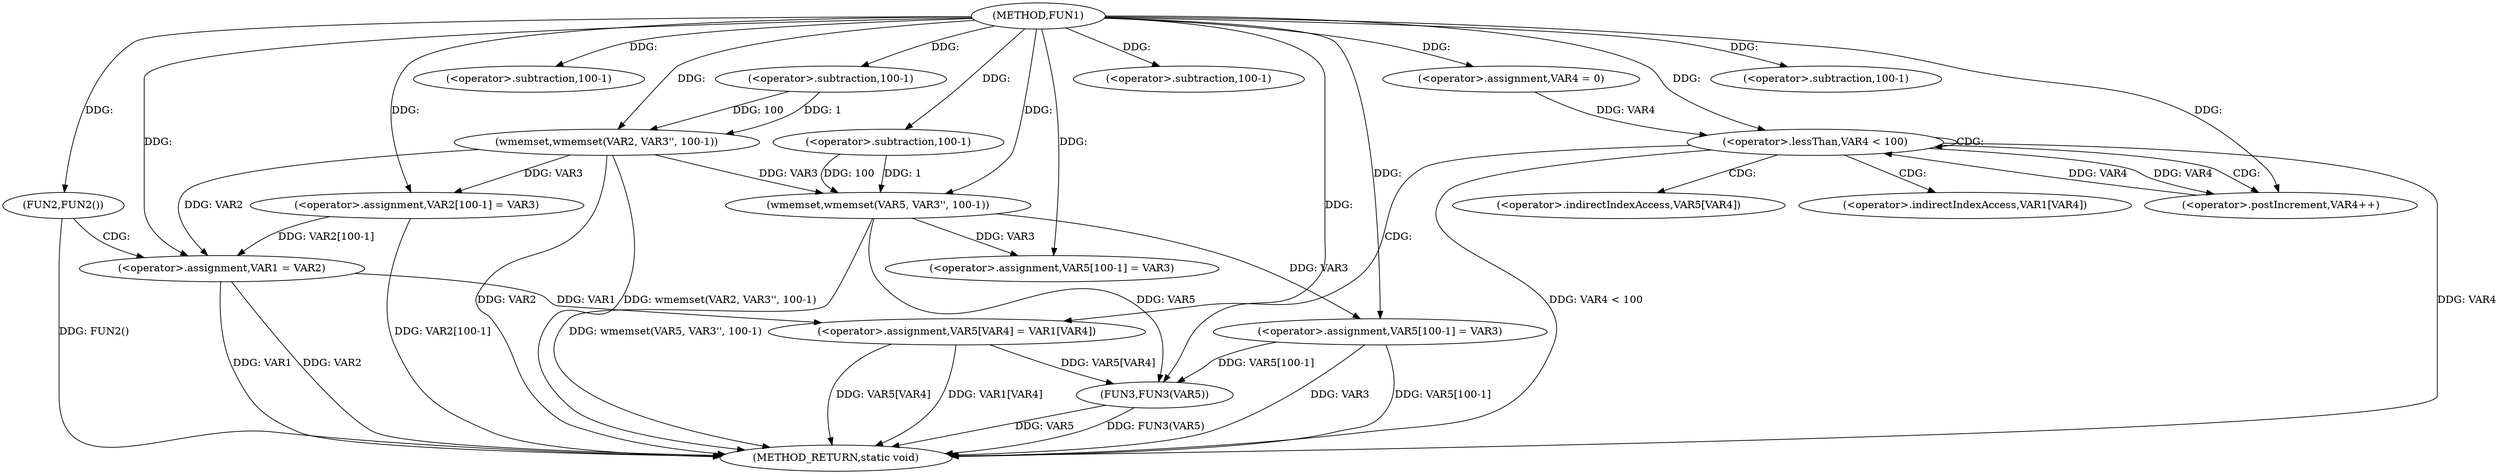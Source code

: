 digraph FUN1 {  
"1000100" [label = "(METHOD,FUN1)" ]
"1000165" [label = "(METHOD_RETURN,static void)" ]
"1000104" [label = "(wmemset,wmemset(VAR2, VAR3'', 100-1))" ]
"1000107" [label = "(<operator>.subtraction,100-1)" ]
"1000110" [label = "(<operator>.assignment,VAR2[100-1] = VAR3)" ]
"1000113" [label = "(<operator>.subtraction,100-1)" ]
"1000118" [label = "(FUN2,FUN2())" ]
"1000120" [label = "(<operator>.assignment,VAR1 = VAR2)" ]
"1000126" [label = "(wmemset,wmemset(VAR5, VAR3'', 100-1))" ]
"1000129" [label = "(<operator>.subtraction,100-1)" ]
"1000132" [label = "(<operator>.assignment,VAR5[100-1] = VAR3)" ]
"1000135" [label = "(<operator>.subtraction,100-1)" ]
"1000140" [label = "(<operator>.assignment,VAR4 = 0)" ]
"1000143" [label = "(<operator>.lessThan,VAR4 < 100)" ]
"1000146" [label = "(<operator>.postIncrement,VAR4++)" ]
"1000149" [label = "(<operator>.assignment,VAR5[VAR4] = VAR1[VAR4])" ]
"1000156" [label = "(<operator>.assignment,VAR5[100-1] = VAR3)" ]
"1000159" [label = "(<operator>.subtraction,100-1)" ]
"1000163" [label = "(FUN3,FUN3(VAR5))" ]
"1000150" [label = "(<operator>.indirectIndexAccess,VAR5[VAR4])" ]
"1000153" [label = "(<operator>.indirectIndexAccess,VAR1[VAR4])" ]
  "1000156" -> "1000165"  [ label = "DDG: VAR5[100-1]"] 
  "1000104" -> "1000165"  [ label = "DDG: wmemset(VAR2, VAR3'', 100-1)"] 
  "1000104" -> "1000165"  [ label = "DDG: VAR2"] 
  "1000143" -> "1000165"  [ label = "DDG: VAR4"] 
  "1000120" -> "1000165"  [ label = "DDG: VAR1"] 
  "1000149" -> "1000165"  [ label = "DDG: VAR1[VAR4]"] 
  "1000118" -> "1000165"  [ label = "DDG: FUN2()"] 
  "1000149" -> "1000165"  [ label = "DDG: VAR5[VAR4]"] 
  "1000110" -> "1000165"  [ label = "DDG: VAR2[100-1]"] 
  "1000163" -> "1000165"  [ label = "DDG: VAR5"] 
  "1000126" -> "1000165"  [ label = "DDG: wmemset(VAR5, VAR3'', 100-1)"] 
  "1000143" -> "1000165"  [ label = "DDG: VAR4 < 100"] 
  "1000120" -> "1000165"  [ label = "DDG: VAR2"] 
  "1000163" -> "1000165"  [ label = "DDG: FUN3(VAR5)"] 
  "1000156" -> "1000165"  [ label = "DDG: VAR3"] 
  "1000100" -> "1000104"  [ label = "DDG: "] 
  "1000107" -> "1000104"  [ label = "DDG: 100"] 
  "1000107" -> "1000104"  [ label = "DDG: 1"] 
  "1000100" -> "1000107"  [ label = "DDG: "] 
  "1000104" -> "1000110"  [ label = "DDG: VAR3"] 
  "1000100" -> "1000110"  [ label = "DDG: "] 
  "1000100" -> "1000113"  [ label = "DDG: "] 
  "1000100" -> "1000118"  [ label = "DDG: "] 
  "1000104" -> "1000120"  [ label = "DDG: VAR2"] 
  "1000110" -> "1000120"  [ label = "DDG: VAR2[100-1]"] 
  "1000100" -> "1000120"  [ label = "DDG: "] 
  "1000100" -> "1000126"  [ label = "DDG: "] 
  "1000104" -> "1000126"  [ label = "DDG: VAR3"] 
  "1000129" -> "1000126"  [ label = "DDG: 100"] 
  "1000129" -> "1000126"  [ label = "DDG: 1"] 
  "1000100" -> "1000129"  [ label = "DDG: "] 
  "1000126" -> "1000132"  [ label = "DDG: VAR3"] 
  "1000100" -> "1000132"  [ label = "DDG: "] 
  "1000100" -> "1000135"  [ label = "DDG: "] 
  "1000100" -> "1000140"  [ label = "DDG: "] 
  "1000140" -> "1000143"  [ label = "DDG: VAR4"] 
  "1000146" -> "1000143"  [ label = "DDG: VAR4"] 
  "1000100" -> "1000143"  [ label = "DDG: "] 
  "1000143" -> "1000146"  [ label = "DDG: VAR4"] 
  "1000100" -> "1000146"  [ label = "DDG: "] 
  "1000120" -> "1000149"  [ label = "DDG: VAR1"] 
  "1000100" -> "1000156"  [ label = "DDG: "] 
  "1000126" -> "1000156"  [ label = "DDG: VAR3"] 
  "1000100" -> "1000159"  [ label = "DDG: "] 
  "1000156" -> "1000163"  [ label = "DDG: VAR5[100-1]"] 
  "1000126" -> "1000163"  [ label = "DDG: VAR5"] 
  "1000149" -> "1000163"  [ label = "DDG: VAR5[VAR4]"] 
  "1000100" -> "1000163"  [ label = "DDG: "] 
  "1000118" -> "1000120"  [ label = "CDG: "] 
  "1000143" -> "1000153"  [ label = "CDG: "] 
  "1000143" -> "1000150"  [ label = "CDG: "] 
  "1000143" -> "1000146"  [ label = "CDG: "] 
  "1000143" -> "1000143"  [ label = "CDG: "] 
  "1000143" -> "1000149"  [ label = "CDG: "] 
}
